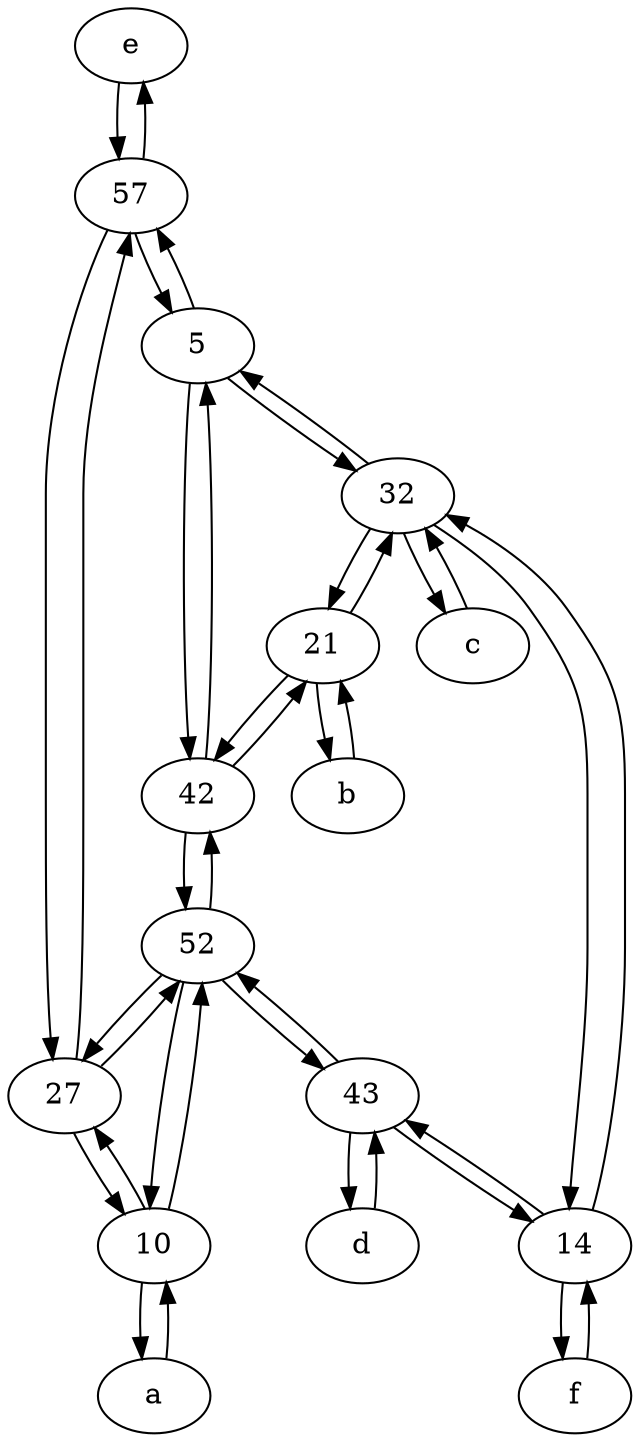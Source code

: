 digraph  {
	e [pos="30,50!"];
	32;
	42;
	27;
	b [pos="50,20!"];
	f [pos="15,45!"];
	10;
	a [pos="40,10!"];
	43;
	52;
	57;
	c [pos="20,10!"];
	d [pos="20,30!"];
	21;
	14;
	5;
	32 -> 14;
	32 -> 5;
	10 -> 52;
	c -> 32;
	27 -> 57;
	5 -> 57;
	10 -> a;
	42 -> 21;
	a -> 10;
	32 -> 21;
	57 -> e;
	5 -> 42;
	5 -> 32;
	52 -> 10;
	42 -> 5;
	f -> 14;
	43 -> 14;
	52 -> 42;
	e -> 57;
	d -> 43;
	21 -> b;
	b -> 21;
	21 -> 42;
	42 -> 52;
	43 -> d;
	14 -> 32;
	27 -> 52;
	52 -> 27;
	21 -> 32;
	52 -> 43;
	43 -> 52;
	10 -> 27;
	27 -> 10;
	32 -> c;
	14 -> 43;
	57 -> 5;
	14 -> f;
	57 -> 27;

	}